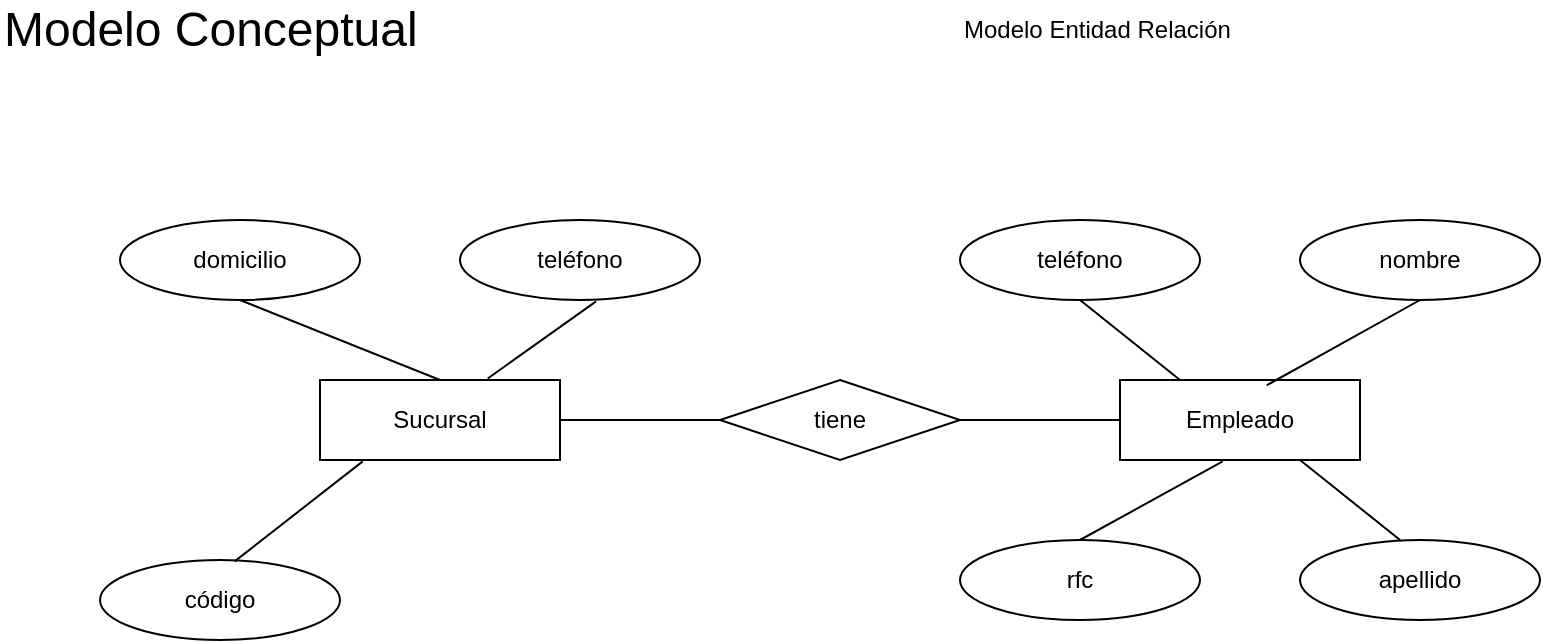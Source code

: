<mxfile version="26.0.16">
  <diagram name="Page-1" id="2m4wh7v3PmHXvsgqi0Bo">
    <mxGraphModel dx="1674" dy="907" grid="1" gridSize="10" guides="1" tooltips="1" connect="1" arrows="1" fold="1" page="1" pageScale="1" pageWidth="827" pageHeight="1169" math="0" shadow="0">
      <root>
        <mxCell id="0" />
        <mxCell id="1" parent="0" />
        <mxCell id="oQlI8IUR9d3YUx72Ssix-1" value="Modelo Conceptual" style="text;html=1;align=left;verticalAlign=middle;whiteSpace=wrap;rounded=0;fontSize=24;" vertex="1" parent="1">
          <mxGeometry x="40" y="50" width="220" height="30" as="geometry" />
        </mxCell>
        <mxCell id="oQlI8IUR9d3YUx72Ssix-2" value="Sucursal" style="rounded=0;whiteSpace=wrap;html=1;" vertex="1" parent="1">
          <mxGeometry x="200" y="240" width="120" height="40" as="geometry" />
        </mxCell>
        <mxCell id="oQlI8IUR9d3YUx72Ssix-3" value="domicilio" style="ellipse;whiteSpace=wrap;html=1;" vertex="1" parent="1">
          <mxGeometry x="100" y="160" width="120" height="40" as="geometry" />
        </mxCell>
        <mxCell id="oQlI8IUR9d3YUx72Ssix-8" value="teléfono" style="ellipse;whiteSpace=wrap;html=1;" vertex="1" parent="1">
          <mxGeometry x="270" y="160" width="120" height="40" as="geometry" />
        </mxCell>
        <mxCell id="oQlI8IUR9d3YUx72Ssix-9" value="código" style="ellipse;whiteSpace=wrap;html=1;" vertex="1" parent="1">
          <mxGeometry x="90" y="330" width="120" height="40" as="geometry" />
        </mxCell>
        <mxCell id="oQlI8IUR9d3YUx72Ssix-10" value="" style="endArrow=none;html=1;rounded=0;exitX=0.5;exitY=1;exitDx=0;exitDy=0;entryX=0.5;entryY=0;entryDx=0;entryDy=0;" edge="1" parent="1" source="oQlI8IUR9d3YUx72Ssix-3" target="oQlI8IUR9d3YUx72Ssix-2">
          <mxGeometry width="50" height="50" relative="1" as="geometry">
            <mxPoint x="420" y="290" as="sourcePoint" />
            <mxPoint x="470" y="240" as="targetPoint" />
          </mxGeometry>
        </mxCell>
        <mxCell id="oQlI8IUR9d3YUx72Ssix-11" value="" style="endArrow=none;html=1;rounded=0;entryX=0.567;entryY=1.017;entryDx=0;entryDy=0;entryPerimeter=0;exitX=0.699;exitY=-0.019;exitDx=0;exitDy=0;exitPerimeter=0;" edge="1" parent="1" source="oQlI8IUR9d3YUx72Ssix-2" target="oQlI8IUR9d3YUx72Ssix-8">
          <mxGeometry width="50" height="50" relative="1" as="geometry">
            <mxPoint x="420" y="290" as="sourcePoint" />
            <mxPoint x="470" y="240" as="targetPoint" />
          </mxGeometry>
        </mxCell>
        <mxCell id="oQlI8IUR9d3YUx72Ssix-12" value="" style="endArrow=none;html=1;rounded=0;exitX=0.561;exitY=0.017;exitDx=0;exitDy=0;exitPerimeter=0;entryX=0.178;entryY=1.017;entryDx=0;entryDy=0;entryPerimeter=0;" edge="1" parent="1" source="oQlI8IUR9d3YUx72Ssix-9" target="oQlI8IUR9d3YUx72Ssix-2">
          <mxGeometry width="50" height="50" relative="1" as="geometry">
            <mxPoint x="420" y="290" as="sourcePoint" />
            <mxPoint x="470" y="240" as="targetPoint" />
          </mxGeometry>
        </mxCell>
        <mxCell id="oQlI8IUR9d3YUx72Ssix-13" value="Empleado" style="rounded=0;whiteSpace=wrap;html=1;" vertex="1" parent="1">
          <mxGeometry x="600" y="240" width="120" height="40" as="geometry" />
        </mxCell>
        <mxCell id="oQlI8IUR9d3YUx72Ssix-14" value="nombre" style="ellipse;whiteSpace=wrap;html=1;" vertex="1" parent="1">
          <mxGeometry x="690" y="160" width="120" height="40" as="geometry" />
        </mxCell>
        <mxCell id="oQlI8IUR9d3YUx72Ssix-15" value="apellido" style="ellipse;whiteSpace=wrap;html=1;" vertex="1" parent="1">
          <mxGeometry x="690" y="320" width="120" height="40" as="geometry" />
        </mxCell>
        <mxCell id="oQlI8IUR9d3YUx72Ssix-16" value="rfc" style="ellipse;whiteSpace=wrap;html=1;" vertex="1" parent="1">
          <mxGeometry x="520" y="320" width="120" height="40" as="geometry" />
        </mxCell>
        <mxCell id="oQlI8IUR9d3YUx72Ssix-17" value="teléfono" style="ellipse;whiteSpace=wrap;html=1;" vertex="1" parent="1">
          <mxGeometry x="520" y="160" width="120" height="40" as="geometry" />
        </mxCell>
        <mxCell id="oQlI8IUR9d3YUx72Ssix-18" value="" style="endArrow=none;html=1;rounded=0;entryX=0.5;entryY=1;entryDx=0;entryDy=0;exitX=0.25;exitY=0;exitDx=0;exitDy=0;" edge="1" parent="1" source="oQlI8IUR9d3YUx72Ssix-13" target="oQlI8IUR9d3YUx72Ssix-17">
          <mxGeometry width="50" height="50" relative="1" as="geometry">
            <mxPoint x="450" y="290" as="sourcePoint" />
            <mxPoint x="500" y="240" as="targetPoint" />
          </mxGeometry>
        </mxCell>
        <mxCell id="oQlI8IUR9d3YUx72Ssix-19" value="" style="endArrow=none;html=1;rounded=0;entryX=0.5;entryY=1;entryDx=0;entryDy=0;exitX=0.611;exitY=0.067;exitDx=0;exitDy=0;exitPerimeter=0;" edge="1" parent="1" source="oQlI8IUR9d3YUx72Ssix-13" target="oQlI8IUR9d3YUx72Ssix-14">
          <mxGeometry width="50" height="50" relative="1" as="geometry">
            <mxPoint x="450" y="290" as="sourcePoint" />
            <mxPoint x="500" y="240" as="targetPoint" />
          </mxGeometry>
        </mxCell>
        <mxCell id="oQlI8IUR9d3YUx72Ssix-20" value="" style="endArrow=none;html=1;rounded=0;exitX=0.5;exitY=0;exitDx=0;exitDy=0;entryX=0.428;entryY=1.017;entryDx=0;entryDy=0;entryPerimeter=0;" edge="1" parent="1" source="oQlI8IUR9d3YUx72Ssix-16" target="oQlI8IUR9d3YUx72Ssix-13">
          <mxGeometry width="50" height="50" relative="1" as="geometry">
            <mxPoint x="450" y="290" as="sourcePoint" />
            <mxPoint x="500" y="240" as="targetPoint" />
          </mxGeometry>
        </mxCell>
        <mxCell id="oQlI8IUR9d3YUx72Ssix-21" value="" style="endArrow=none;html=1;rounded=0;exitX=0.417;exitY=0;exitDx=0;exitDy=0;exitPerimeter=0;entryX=0.75;entryY=1;entryDx=0;entryDy=0;" edge="1" parent="1" source="oQlI8IUR9d3YUx72Ssix-15" target="oQlI8IUR9d3YUx72Ssix-13">
          <mxGeometry width="50" height="50" relative="1" as="geometry">
            <mxPoint x="450" y="290" as="sourcePoint" />
            <mxPoint x="500" y="240" as="targetPoint" />
          </mxGeometry>
        </mxCell>
        <mxCell id="oQlI8IUR9d3YUx72Ssix-22" value="Modelo Entidad Relación" style="text;html=1;align=left;verticalAlign=middle;whiteSpace=wrap;rounded=0;" vertex="1" parent="1">
          <mxGeometry x="520" y="50" width="190" height="30" as="geometry" />
        </mxCell>
        <mxCell id="oQlI8IUR9d3YUx72Ssix-24" style="edgeStyle=orthogonalEdgeStyle;rounded=0;orthogonalLoop=1;jettySize=auto;html=1;entryX=1;entryY=0.5;entryDx=0;entryDy=0;endArrow=none;startFill=0;" edge="1" parent="1" source="oQlI8IUR9d3YUx72Ssix-23" target="oQlI8IUR9d3YUx72Ssix-2">
          <mxGeometry relative="1" as="geometry" />
        </mxCell>
        <mxCell id="oQlI8IUR9d3YUx72Ssix-25" style="edgeStyle=orthogonalEdgeStyle;rounded=0;orthogonalLoop=1;jettySize=auto;html=1;entryX=0;entryY=0.5;entryDx=0;entryDy=0;endArrow=none;startFill=0;" edge="1" parent="1" source="oQlI8IUR9d3YUx72Ssix-23" target="oQlI8IUR9d3YUx72Ssix-13">
          <mxGeometry relative="1" as="geometry" />
        </mxCell>
        <mxCell id="oQlI8IUR9d3YUx72Ssix-23" value="tiene" style="rhombus;whiteSpace=wrap;html=1;" vertex="1" parent="1">
          <mxGeometry x="400" y="240" width="120" height="40" as="geometry" />
        </mxCell>
      </root>
    </mxGraphModel>
  </diagram>
</mxfile>
